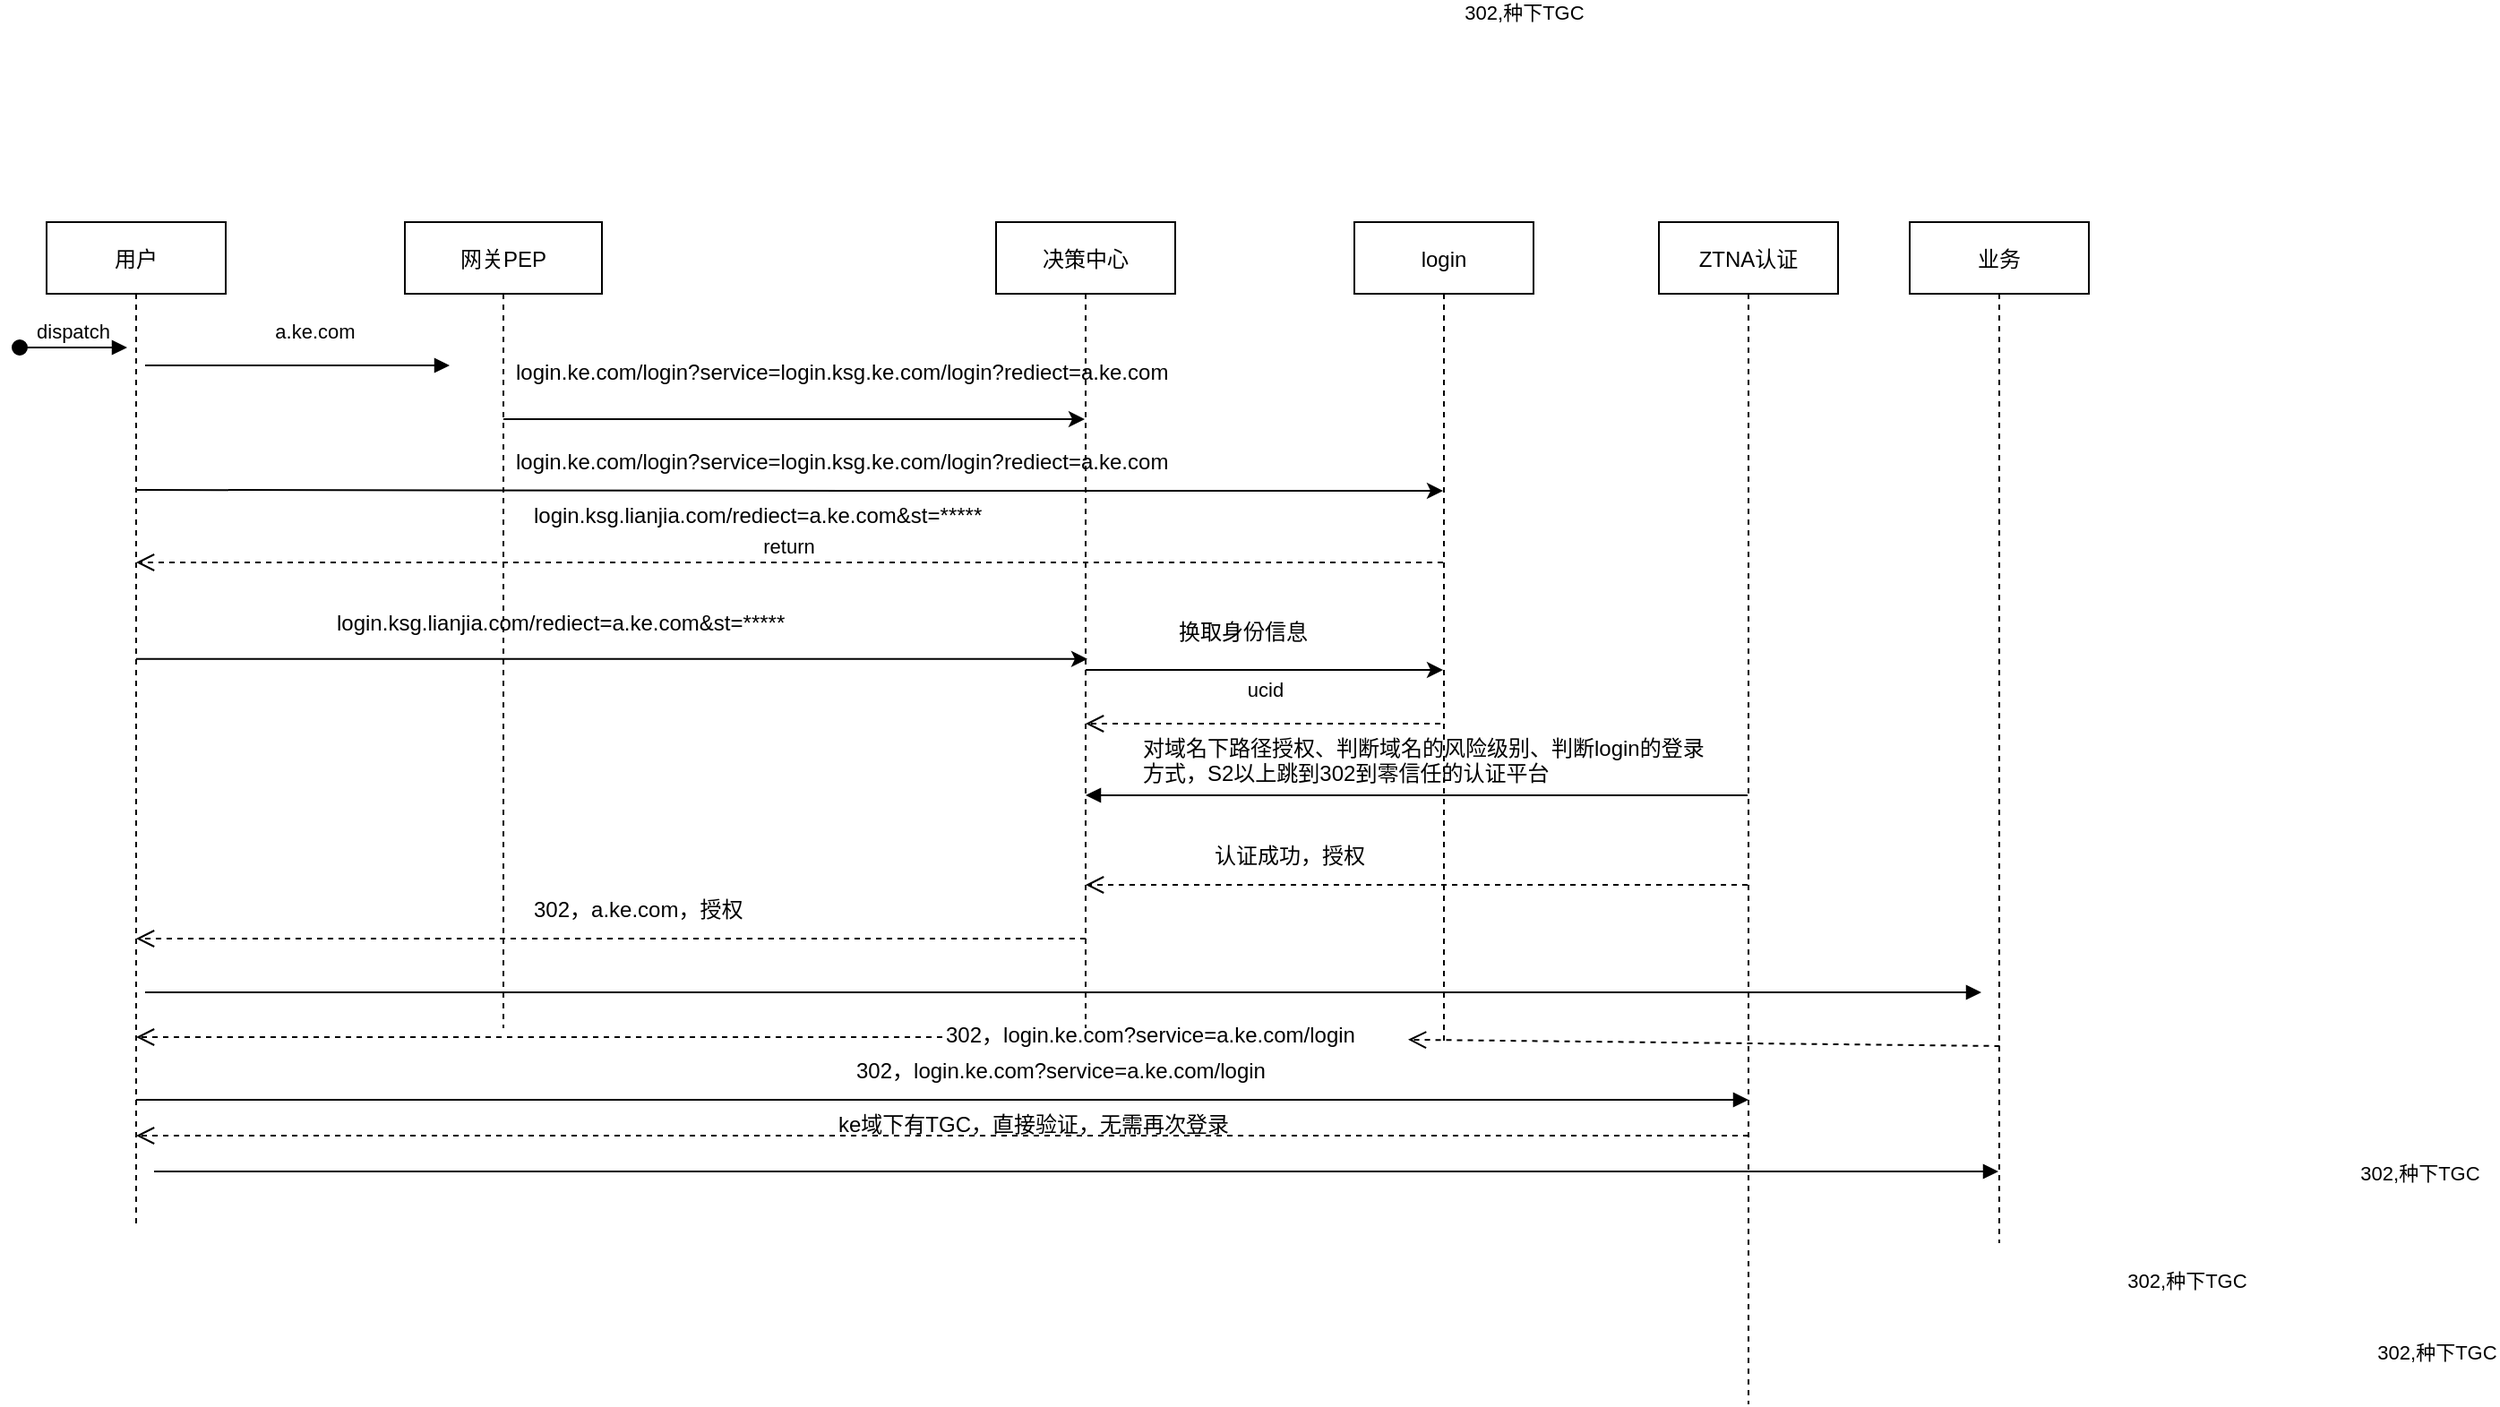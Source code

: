 <mxfile version="13.10.4" type="github">
  <diagram id="kgpKYQtTHZ0yAKxKKP6v" name="Page-1">
    <mxGraphModel dx="1038" dy="3847" grid="1" gridSize="10" guides="1" tooltips="1" connect="1" arrows="1" fold="1" page="1" pageScale="1" pageWidth="2339" pageHeight="3300" math="0" shadow="0">
      <root>
        <mxCell id="0" />
        <mxCell id="1" parent="0" />
        <mxCell id="3nuBFxr9cyL0pnOWT2aG-1" value="用户" style="shape=umlLifeline;perimeter=lifelinePerimeter;container=1;collapsible=0;recursiveResize=0;rounded=0;shadow=0;strokeWidth=1;" parent="1" vertex="1">
          <mxGeometry x="120" y="80" width="100" height="560" as="geometry" />
        </mxCell>
        <mxCell id="3nuBFxr9cyL0pnOWT2aG-3" value="dispatch" style="verticalAlign=bottom;startArrow=oval;endArrow=block;startSize=8;shadow=0;strokeWidth=1;" parent="3nuBFxr9cyL0pnOWT2aG-1" edge="1">
          <mxGeometry relative="1" as="geometry">
            <mxPoint x="-15" y="70" as="sourcePoint" />
            <mxPoint x="45" y="70" as="targetPoint" />
          </mxGeometry>
        </mxCell>
        <mxCell id="3nuBFxr9cyL0pnOWT2aG-5" value="网关PEP" style="shape=umlLifeline;perimeter=lifelinePerimeter;container=1;collapsible=0;recursiveResize=0;rounded=0;shadow=0;strokeWidth=1;" parent="1" vertex="1">
          <mxGeometry x="320" y="80" width="110" height="450" as="geometry" />
        </mxCell>
        <mxCell id="3nuBFxr9cyL0pnOWT2aG-8" value="a.ke.com" style="verticalAlign=bottom;endArrow=block;entryX=0;entryY=0;shadow=0;strokeWidth=1;" parent="1" edge="1">
          <mxGeometry x="0.118" y="10" relative="1" as="geometry">
            <mxPoint x="175" y="160.0" as="sourcePoint" />
            <mxPoint x="345" y="160.0" as="targetPoint" />
            <mxPoint as="offset" />
          </mxGeometry>
        </mxCell>
        <mxCell id="vI5zeRo2F1aZtrcYhNLY-5" value="login" style="shape=umlLifeline;perimeter=lifelinePerimeter;container=1;collapsible=0;recursiveResize=0;rounded=0;shadow=0;strokeWidth=1;" vertex="1" parent="1">
          <mxGeometry x="850" y="80" width="100" height="460" as="geometry" />
        </mxCell>
        <mxCell id="vI5zeRo2F1aZtrcYhNLY-7" value="ZTNA认证" style="shape=umlLifeline;perimeter=lifelinePerimeter;container=1;collapsible=0;recursiveResize=0;rounded=0;shadow=0;strokeWidth=1;" vertex="1" parent="1">
          <mxGeometry x="1020" y="80" width="100" height="660" as="geometry" />
        </mxCell>
        <mxCell id="vI5zeRo2F1aZtrcYhNLY-8" value="login.ke.com/login?service=login.ksg.ke.com/login?rediect=a.ke.com" style="text;whiteSpace=wrap;html=1;" vertex="1" parent="1">
          <mxGeometry x="380" y="150" width="390" height="30" as="geometry" />
        </mxCell>
        <mxCell id="vI5zeRo2F1aZtrcYhNLY-9" value="" style="endArrow=classic;html=1;" edge="1" parent="1" source="3nuBFxr9cyL0pnOWT2aG-5" target="vI5zeRo2F1aZtrcYhNLY-11">
          <mxGeometry width="50" height="50" relative="1" as="geometry">
            <mxPoint x="260" y="180" as="sourcePoint" />
            <mxPoint x="430" y="130" as="targetPoint" />
            <Array as="points">
              <mxPoint x="680" y="190" />
            </Array>
          </mxGeometry>
        </mxCell>
        <mxCell id="vI5zeRo2F1aZtrcYhNLY-10" value="业务" style="shape=umlLifeline;perimeter=lifelinePerimeter;container=1;collapsible=0;recursiveResize=0;rounded=0;shadow=0;strokeWidth=1;" vertex="1" parent="1">
          <mxGeometry x="1160" y="80" width="100" height="570" as="geometry" />
        </mxCell>
        <mxCell id="vI5zeRo2F1aZtrcYhNLY-11" value="决策中心" style="shape=umlLifeline;perimeter=lifelinePerimeter;container=1;collapsible=0;recursiveResize=0;rounded=0;shadow=0;strokeWidth=1;" vertex="1" parent="1">
          <mxGeometry x="650" y="80" width="100" height="450" as="geometry" />
        </mxCell>
        <mxCell id="vI5zeRo2F1aZtrcYhNLY-12" value="" style="endArrow=classic;html=1;exitX=0.527;exitY=0.337;exitDx=0;exitDy=0;exitPerimeter=0;" edge="1" parent="1" target="vI5zeRo2F1aZtrcYhNLY-5">
          <mxGeometry width="50" height="50" relative="1" as="geometry">
            <mxPoint x="170.0" y="229.5" as="sourcePoint" />
            <mxPoint x="490.03" y="229.5" as="targetPoint" />
            <Array as="points">
              <mxPoint x="580" y="230" />
            </Array>
          </mxGeometry>
        </mxCell>
        <mxCell id="vI5zeRo2F1aZtrcYhNLY-13" value="login.ke.com/login?service=login.ksg.ke.com/login?rediect=a.ke.com" style="text;whiteSpace=wrap;html=1;" vertex="1" parent="1">
          <mxGeometry x="380" y="200" width="370" height="20" as="geometry" />
        </mxCell>
        <mxCell id="vI5zeRo2F1aZtrcYhNLY-14" value="302,种下TGC" style="verticalAlign=bottom;endArrow=block;shadow=0;strokeWidth=1;" edge="1" parent="1" target="vI5zeRo2F1aZtrcYhNLY-10">
          <mxGeometry x="1" y="-269" relative="1" as="geometry">
            <mxPoint x="180" y="610" as="sourcePoint" />
            <mxPoint x="1250" y="600.0" as="targetPoint" />
            <mxPoint x="245" y="-159" as="offset" />
          </mxGeometry>
        </mxCell>
        <mxCell id="vI5zeRo2F1aZtrcYhNLY-19" value="login.ksg.lianjia.com/rediect=a.ke.com&amp;amp;st=*****" style="text;whiteSpace=wrap;html=1;" vertex="1" parent="1">
          <mxGeometry x="280" y="290" width="390" height="30" as="geometry" />
        </mxCell>
        <mxCell id="vI5zeRo2F1aZtrcYhNLY-20" value="ucid" style="verticalAlign=bottom;endArrow=open;dashed=1;endSize=8;shadow=0;strokeWidth=1;exitX=0.48;exitY=0.627;exitDx=0;exitDy=0;exitPerimeter=0;" edge="1" parent="1" target="vI5zeRo2F1aZtrcYhNLY-11">
          <mxGeometry x="-0.013" y="-10" relative="1" as="geometry">
            <mxPoint x="720" y="362" as="targetPoint" />
            <mxPoint x="898" y="360" as="sourcePoint" />
            <Array as="points" />
            <mxPoint as="offset" />
          </mxGeometry>
        </mxCell>
        <mxCell id="vI5zeRo2F1aZtrcYhNLY-23" value="对域名下路径授权、判断域名的风险级别、判断login的登录方式，S2以上跳到302到零信任的认证平台" style="text;whiteSpace=wrap;html=1;" vertex="1" parent="1">
          <mxGeometry x="730" y="360" width="320" height="30" as="geometry" />
        </mxCell>
        <mxCell id="vI5zeRo2F1aZtrcYhNLY-25" value="302,种下TGC" style="verticalAlign=bottom;endArrow=block;shadow=0;strokeWidth=1;" edge="1" parent="1" source="vI5zeRo2F1aZtrcYhNLY-7" target="vI5zeRo2F1aZtrcYhNLY-11">
          <mxGeometry x="1" y="-269" relative="1" as="geometry">
            <mxPoint x="1059.5" y="380.0" as="sourcePoint" />
            <mxPoint x="700" y="380" as="targetPoint" />
            <mxPoint x="245" y="-159" as="offset" />
            <Array as="points">
              <mxPoint x="950" y="400" />
            </Array>
          </mxGeometry>
        </mxCell>
        <mxCell id="vI5zeRo2F1aZtrcYhNLY-15" value="login.ksg.lianjia.com/rediect=a.ke.com&amp;amp;st=*****" style="text;whiteSpace=wrap;html=1;" vertex="1" parent="1">
          <mxGeometry x="390" y="230" width="390" height="30" as="geometry" />
        </mxCell>
        <mxCell id="vI5zeRo2F1aZtrcYhNLY-26" value="return" style="verticalAlign=bottom;endArrow=open;dashed=1;endSize=8;shadow=0;strokeWidth=1;" edge="1" parent="1" source="vI5zeRo2F1aZtrcYhNLY-5" target="3nuBFxr9cyL0pnOWT2aG-1">
          <mxGeometry relative="1" as="geometry">
            <mxPoint x="710" y="270" as="targetPoint" />
            <mxPoint x="899.5" y="270" as="sourcePoint" />
            <Array as="points">
              <mxPoint x="750" y="270" />
            </Array>
          </mxGeometry>
        </mxCell>
        <mxCell id="vI5zeRo2F1aZtrcYhNLY-27" value="" style="endArrow=classic;html=1;entryX=0.51;entryY=0.542;entryDx=0;entryDy=0;entryPerimeter=0;" edge="1" parent="1" source="3nuBFxr9cyL0pnOWT2aG-1" target="vI5zeRo2F1aZtrcYhNLY-11">
          <mxGeometry width="50" height="50" relative="1" as="geometry">
            <mxPoint x="590" y="290" as="sourcePoint" />
            <mxPoint x="640" y="240" as="targetPoint" />
          </mxGeometry>
        </mxCell>
        <mxCell id="vI5zeRo2F1aZtrcYhNLY-28" value="" style="endArrow=classic;html=1;" edge="1" parent="1" source="vI5zeRo2F1aZtrcYhNLY-11" target="vI5zeRo2F1aZtrcYhNLY-5">
          <mxGeometry width="50" height="50" relative="1" as="geometry">
            <mxPoint x="590" y="290" as="sourcePoint" />
            <mxPoint x="640" y="240" as="targetPoint" />
            <Array as="points">
              <mxPoint x="770" y="330" />
            </Array>
          </mxGeometry>
        </mxCell>
        <mxCell id="vI5zeRo2F1aZtrcYhNLY-29" value="换取身份信息" style="text;whiteSpace=wrap;html=1;" vertex="1" parent="1">
          <mxGeometry x="750" y="295" width="390" height="30" as="geometry" />
        </mxCell>
        <mxCell id="vI5zeRo2F1aZtrcYhNLY-32" value="" style="verticalAlign=bottom;endArrow=open;dashed=1;endSize=8;shadow=0;strokeWidth=1;" edge="1" parent="1" source="vI5zeRo2F1aZtrcYhNLY-7" target="vI5zeRo2F1aZtrcYhNLY-11">
          <mxGeometry x="-0.013" y="-10" relative="1" as="geometry">
            <mxPoint x="699.5" y="360" as="targetPoint" />
            <mxPoint x="898" y="360" as="sourcePoint" />
            <Array as="points">
              <mxPoint x="820" y="450" />
            </Array>
            <mxPoint as="offset" />
          </mxGeometry>
        </mxCell>
        <mxCell id="vI5zeRo2F1aZtrcYhNLY-33" value="认证成功，授权" style="text;whiteSpace=wrap;html=1;" vertex="1" parent="1">
          <mxGeometry x="770" y="420" width="260" height="30" as="geometry" />
        </mxCell>
        <mxCell id="vI5zeRo2F1aZtrcYhNLY-34" value="" style="verticalAlign=bottom;endArrow=open;dashed=1;endSize=8;shadow=0;strokeWidth=1;" edge="1" parent="1" target="3nuBFxr9cyL0pnOWT2aG-1">
          <mxGeometry x="-0.013" y="-10" relative="1" as="geometry">
            <mxPoint x="330" y="480" as="targetPoint" />
            <mxPoint x="700" y="480" as="sourcePoint" />
            <Array as="points">
              <mxPoint x="450.5" y="480" />
            </Array>
            <mxPoint as="offset" />
          </mxGeometry>
        </mxCell>
        <mxCell id="vI5zeRo2F1aZtrcYhNLY-36" value="302,种下TGC" style="verticalAlign=bottom;endArrow=block;shadow=0;strokeWidth=1;" edge="1" parent="1">
          <mxGeometry x="1" y="-269" relative="1" as="geometry">
            <mxPoint x="175" y="510.0" as="sourcePoint" />
            <mxPoint x="1200" y="510" as="targetPoint" />
            <mxPoint x="245" y="-159" as="offset" />
          </mxGeometry>
        </mxCell>
        <mxCell id="vI5zeRo2F1aZtrcYhNLY-37" value="" style="verticalAlign=bottom;endArrow=open;dashed=1;endSize=8;shadow=0;strokeWidth=1;" edge="1" parent="1" source="vI5zeRo2F1aZtrcYhNLY-35" target="3nuBFxr9cyL0pnOWT2aG-1">
          <mxGeometry x="-0.013" y="-10" relative="1" as="geometry">
            <mxPoint x="679.75" y="540" as="targetPoint" />
            <mxPoint x="1210.25" y="540" as="sourcePoint" />
            <Array as="points" />
            <mxPoint as="offset" />
          </mxGeometry>
        </mxCell>
        <mxCell id="vI5zeRo2F1aZtrcYhNLY-38" value="302，a.ke.com，授权" style="text;whiteSpace=wrap;html=1;" vertex="1" parent="1">
          <mxGeometry x="390" y="450" width="260" height="30" as="geometry" />
        </mxCell>
        <mxCell id="vI5zeRo2F1aZtrcYhNLY-40" value="302,种下TGC" style="verticalAlign=bottom;endArrow=block;shadow=0;strokeWidth=1;" edge="1" parent="1">
          <mxGeometry x="1" y="-269" relative="1" as="geometry">
            <mxPoint x="170" y="570" as="sourcePoint" />
            <mxPoint x="1070" y="570" as="targetPoint" />
            <mxPoint x="245" y="-159" as="offset" />
          </mxGeometry>
        </mxCell>
        <mxCell id="vI5zeRo2F1aZtrcYhNLY-35" value="302，login.ke.com?service=a.ke.com/login" style="text;whiteSpace=wrap;html=1;" vertex="1" parent="1">
          <mxGeometry x="620" y="520" width="260" height="30" as="geometry" />
        </mxCell>
        <mxCell id="vI5zeRo2F1aZtrcYhNLY-41" value="" style="verticalAlign=bottom;endArrow=open;dashed=1;endSize=8;shadow=0;strokeWidth=1;" edge="1" parent="1" target="vI5zeRo2F1aZtrcYhNLY-35">
          <mxGeometry x="-0.013" y="-10" relative="1" as="geometry">
            <mxPoint x="169.5" y="540" as="targetPoint" />
            <mxPoint x="1210.25" y="540" as="sourcePoint" />
            <mxPoint as="offset" />
          </mxGeometry>
        </mxCell>
        <mxCell id="vI5zeRo2F1aZtrcYhNLY-42" value="ke域下有TGC，直接验证，无需再次登录" style="text;whiteSpace=wrap;html=1;" vertex="1" parent="1">
          <mxGeometry x="560" y="570" width="260" height="30" as="geometry" />
        </mxCell>
        <mxCell id="vI5zeRo2F1aZtrcYhNLY-43" value="" style="verticalAlign=bottom;endArrow=open;dashed=1;endSize=8;shadow=0;strokeWidth=1;" edge="1" parent="1">
          <mxGeometry x="-0.013" y="-10" relative="1" as="geometry">
            <mxPoint x="170" y="590" as="targetPoint" />
            <mxPoint x="1070" y="590" as="sourcePoint" />
            <mxPoint as="offset" />
          </mxGeometry>
        </mxCell>
        <mxCell id="vI5zeRo2F1aZtrcYhNLY-44" value="302，login.ke.com?service=a.ke.com/login" style="text;whiteSpace=wrap;html=1;" vertex="1" parent="1">
          <mxGeometry x="570" y="540" width="260" height="30" as="geometry" />
        </mxCell>
      </root>
    </mxGraphModel>
  </diagram>
</mxfile>
